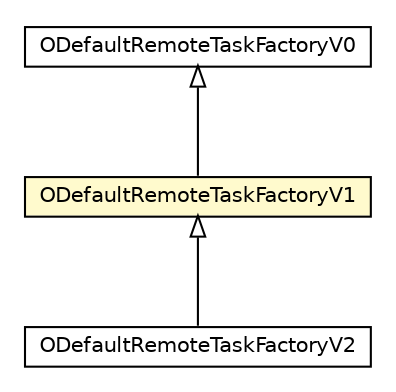 #!/usr/local/bin/dot
#
# Class diagram 
# Generated by UMLGraph version R5_6-24-gf6e263 (http://www.umlgraph.org/)
#

digraph G {
	edge [fontname="Helvetica",fontsize=10,labelfontname="Helvetica",labelfontsize=10];
	node [fontname="Helvetica",fontsize=10,shape=plaintext];
	nodesep=0.25;
	ranksep=0.5;
	// com.orientechnologies.orient.server.distributed.impl.task.ODefaultRemoteTaskFactoryV2
	c2649088 [label=<<table title="com.orientechnologies.orient.server.distributed.impl.task.ODefaultRemoteTaskFactoryV2" border="0" cellborder="1" cellspacing="0" cellpadding="2" port="p" href="./ODefaultRemoteTaskFactoryV2.html">
		<tr><td><table border="0" cellspacing="0" cellpadding="1">
<tr><td align="center" balign="center"> ODefaultRemoteTaskFactoryV2 </td></tr>
		</table></td></tr>
		</table>>, URL="./ODefaultRemoteTaskFactoryV2.html", fontname="Helvetica", fontcolor="black", fontsize=10.0];
	// com.orientechnologies.orient.server.distributed.impl.task.ODefaultRemoteTaskFactoryV0
	c2649110 [label=<<table title="com.orientechnologies.orient.server.distributed.impl.task.ODefaultRemoteTaskFactoryV0" border="0" cellborder="1" cellspacing="0" cellpadding="2" port="p" href="./ODefaultRemoteTaskFactoryV0.html">
		<tr><td><table border="0" cellspacing="0" cellpadding="1">
<tr><td align="center" balign="center"> ODefaultRemoteTaskFactoryV0 </td></tr>
		</table></td></tr>
		</table>>, URL="./ODefaultRemoteTaskFactoryV0.html", fontname="Helvetica", fontcolor="black", fontsize=10.0];
	// com.orientechnologies.orient.server.distributed.impl.task.ODefaultRemoteTaskFactoryV1
	c2649135 [label=<<table title="com.orientechnologies.orient.server.distributed.impl.task.ODefaultRemoteTaskFactoryV1" border="0" cellborder="1" cellspacing="0" cellpadding="2" port="p" bgcolor="lemonChiffon" href="./ODefaultRemoteTaskFactoryV1.html">
		<tr><td><table border="0" cellspacing="0" cellpadding="1">
<tr><td align="center" balign="center"> ODefaultRemoteTaskFactoryV1 </td></tr>
		</table></td></tr>
		</table>>, URL="./ODefaultRemoteTaskFactoryV1.html", fontname="Helvetica", fontcolor="black", fontsize=10.0];
	//com.orientechnologies.orient.server.distributed.impl.task.ODefaultRemoteTaskFactoryV2 extends com.orientechnologies.orient.server.distributed.impl.task.ODefaultRemoteTaskFactoryV1
	c2649135:p -> c2649088:p [dir=back,arrowtail=empty];
	//com.orientechnologies.orient.server.distributed.impl.task.ODefaultRemoteTaskFactoryV1 extends com.orientechnologies.orient.server.distributed.impl.task.ODefaultRemoteTaskFactoryV0
	c2649110:p -> c2649135:p [dir=back,arrowtail=empty];
}

